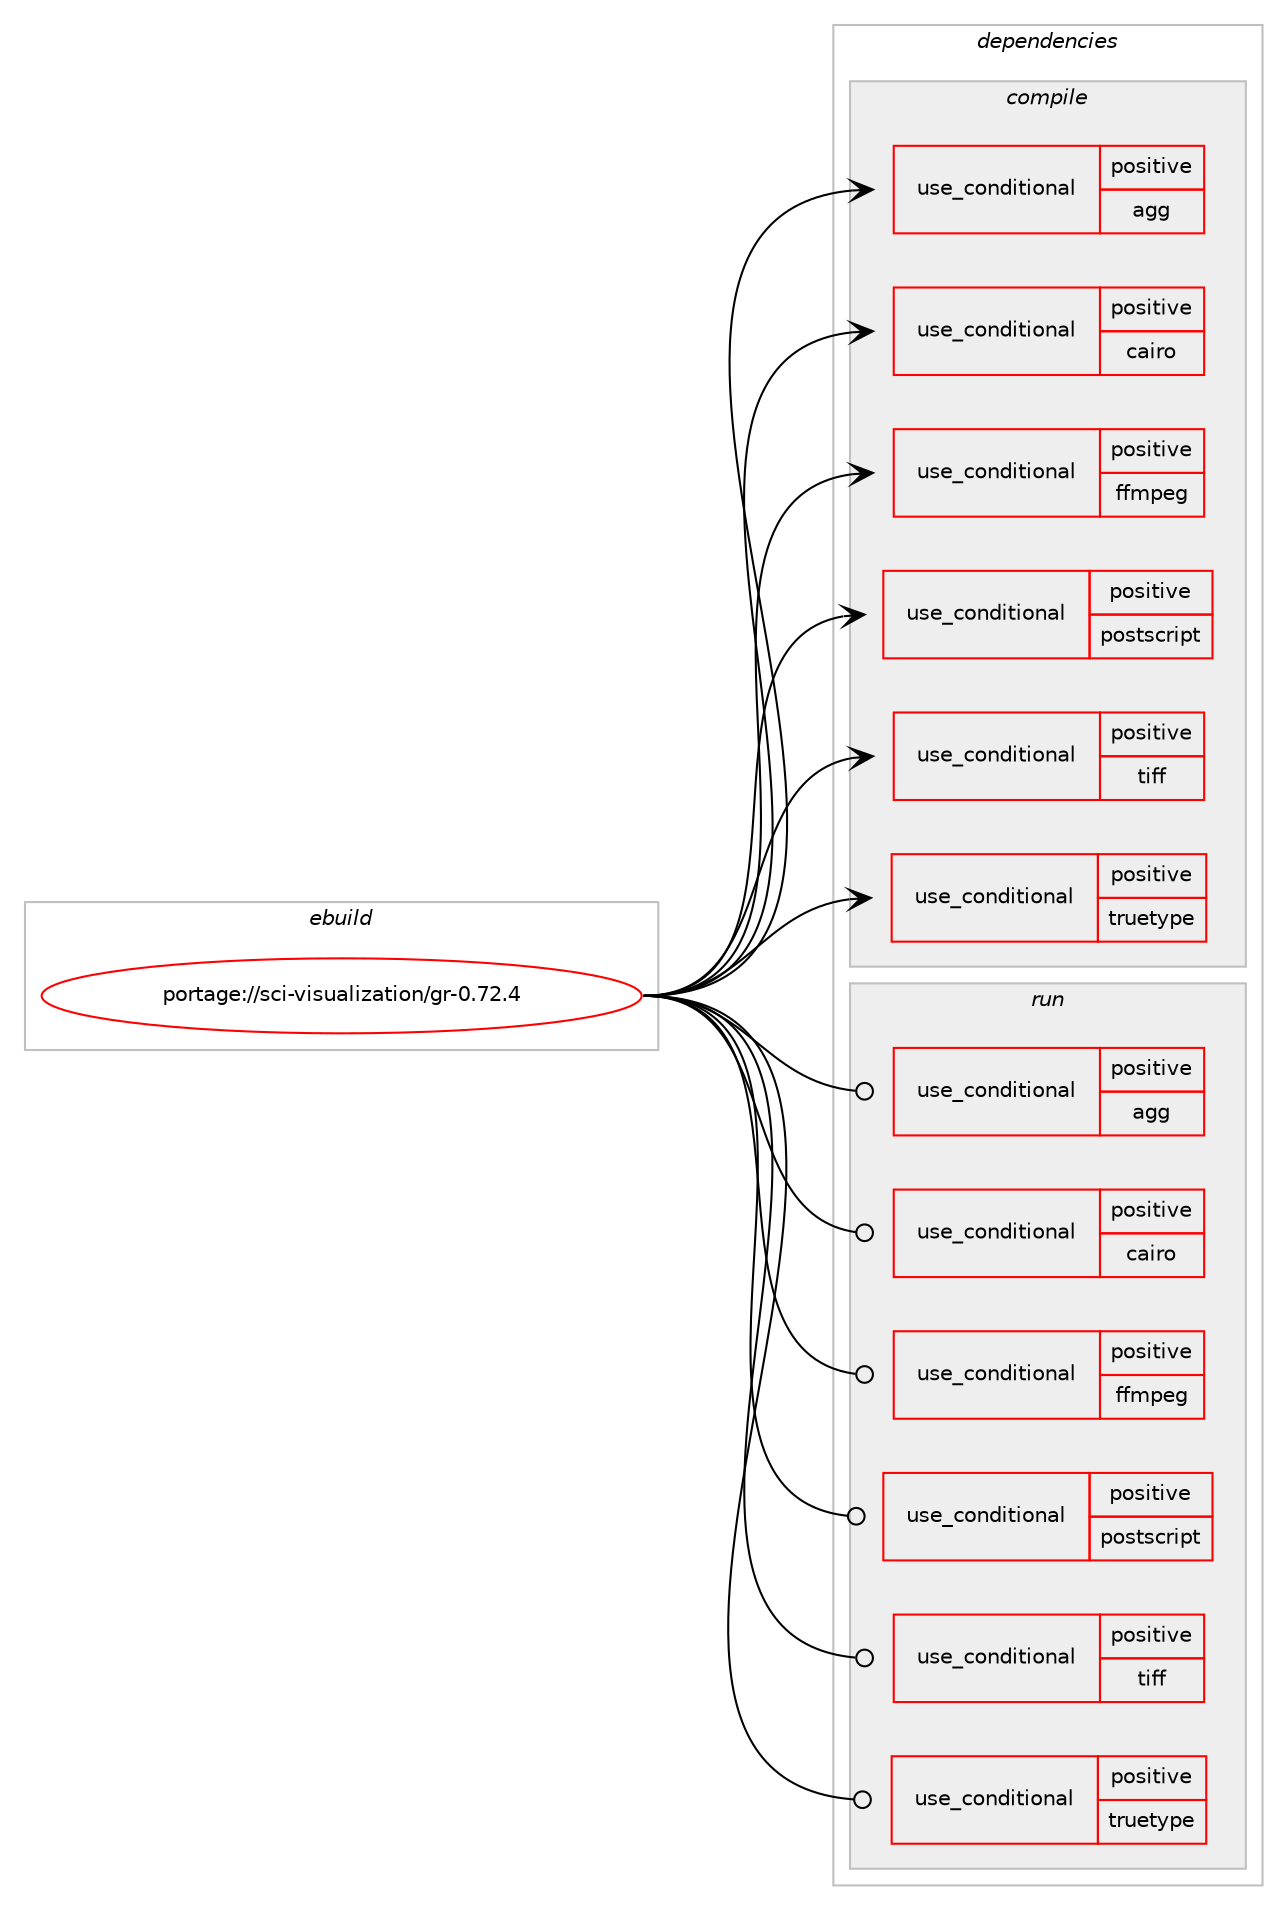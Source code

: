 digraph prolog {

# *************
# Graph options
# *************

newrank=true;
concentrate=true;
compound=true;
graph [rankdir=LR,fontname=Helvetica,fontsize=10,ranksep=1.5];#, ranksep=2.5, nodesep=0.2];
edge  [arrowhead=vee];
node  [fontname=Helvetica,fontsize=10];

# **********
# The ebuild
# **********

subgraph cluster_leftcol {
color=gray;
rank=same;
label=<<i>ebuild</i>>;
id [label="portage://sci-visualization/gr-0.72.4", color=red, width=4, href="../sci-visualization/gr-0.72.4.svg"];
}

# ****************
# The dependencies
# ****************

subgraph cluster_midcol {
color=gray;
label=<<i>dependencies</i>>;
subgraph cluster_compile {
fillcolor="#eeeeee";
style=filled;
label=<<i>compile</i>>;
subgraph cond107179 {
dependency205861 [label=<<TABLE BORDER="0" CELLBORDER="1" CELLSPACING="0" CELLPADDING="4"><TR><TD ROWSPAN="3" CELLPADDING="10">use_conditional</TD></TR><TR><TD>positive</TD></TR><TR><TD>agg</TD></TR></TABLE>>, shape=none, color=red];
# *** BEGIN UNKNOWN DEPENDENCY TYPE (TODO) ***
# dependency205861 -> package_dependency(portage://sci-visualization/gr-0.72.4,install,no,x11-libs,agg,none,[,,],[],[])
# *** END UNKNOWN DEPENDENCY TYPE (TODO) ***

}
id:e -> dependency205861:w [weight=20,style="solid",arrowhead="vee"];
subgraph cond107180 {
dependency205862 [label=<<TABLE BORDER="0" CELLBORDER="1" CELLSPACING="0" CELLPADDING="4"><TR><TD ROWSPAN="3" CELLPADDING="10">use_conditional</TD></TR><TR><TD>positive</TD></TR><TR><TD>cairo</TD></TR></TABLE>>, shape=none, color=red];
# *** BEGIN UNKNOWN DEPENDENCY TYPE (TODO) ***
# dependency205862 -> package_dependency(portage://sci-visualization/gr-0.72.4,install,no,x11-libs,cairo,none,[,,],[],[])
# *** END UNKNOWN DEPENDENCY TYPE (TODO) ***

}
id:e -> dependency205862:w [weight=20,style="solid",arrowhead="vee"];
subgraph cond107181 {
dependency205863 [label=<<TABLE BORDER="0" CELLBORDER="1" CELLSPACING="0" CELLPADDING="4"><TR><TD ROWSPAN="3" CELLPADDING="10">use_conditional</TD></TR><TR><TD>positive</TD></TR><TR><TD>ffmpeg</TD></TR></TABLE>>, shape=none, color=red];
# *** BEGIN UNKNOWN DEPENDENCY TYPE (TODO) ***
# dependency205863 -> package_dependency(portage://sci-visualization/gr-0.72.4,install,no,media-video,ffmpeg,none,[,,],any_same_slot,[])
# *** END UNKNOWN DEPENDENCY TYPE (TODO) ***

}
id:e -> dependency205863:w [weight=20,style="solid",arrowhead="vee"];
subgraph cond107182 {
dependency205864 [label=<<TABLE BORDER="0" CELLBORDER="1" CELLSPACING="0" CELLPADDING="4"><TR><TD ROWSPAN="3" CELLPADDING="10">use_conditional</TD></TR><TR><TD>positive</TD></TR><TR><TD>postscript</TD></TR></TABLE>>, shape=none, color=red];
# *** BEGIN UNKNOWN DEPENDENCY TYPE (TODO) ***
# dependency205864 -> package_dependency(portage://sci-visualization/gr-0.72.4,install,no,app-text,ghostscript-gpl,none,[,,],[],[])
# *** END UNKNOWN DEPENDENCY TYPE (TODO) ***

}
id:e -> dependency205864:w [weight=20,style="solid",arrowhead="vee"];
subgraph cond107183 {
dependency205865 [label=<<TABLE BORDER="0" CELLBORDER="1" CELLSPACING="0" CELLPADDING="4"><TR><TD ROWSPAN="3" CELLPADDING="10">use_conditional</TD></TR><TR><TD>positive</TD></TR><TR><TD>tiff</TD></TR></TABLE>>, shape=none, color=red];
# *** BEGIN UNKNOWN DEPENDENCY TYPE (TODO) ***
# dependency205865 -> package_dependency(portage://sci-visualization/gr-0.72.4,install,no,media-libs,tiff,none,[,,],any_same_slot,[])
# *** END UNKNOWN DEPENDENCY TYPE (TODO) ***

}
id:e -> dependency205865:w [weight=20,style="solid",arrowhead="vee"];
subgraph cond107184 {
dependency205866 [label=<<TABLE BORDER="0" CELLBORDER="1" CELLSPACING="0" CELLPADDING="4"><TR><TD ROWSPAN="3" CELLPADDING="10">use_conditional</TD></TR><TR><TD>positive</TD></TR><TR><TD>truetype</TD></TR></TABLE>>, shape=none, color=red];
# *** BEGIN UNKNOWN DEPENDENCY TYPE (TODO) ***
# dependency205866 -> package_dependency(portage://sci-visualization/gr-0.72.4,install,no,media-libs,freetype,none,[,,],[],[])
# *** END UNKNOWN DEPENDENCY TYPE (TODO) ***

}
id:e -> dependency205866:w [weight=20,style="solid",arrowhead="vee"];
# *** BEGIN UNKNOWN DEPENDENCY TYPE (TODO) ***
# id -> package_dependency(portage://sci-visualization/gr-0.72.4,install,no,dev-qt,qtgui,none,[,,],[slot(5)],[])
# *** END UNKNOWN DEPENDENCY TYPE (TODO) ***

# *** BEGIN UNKNOWN DEPENDENCY TYPE (TODO) ***
# id -> package_dependency(portage://sci-visualization/gr-0.72.4,install,no,media-libs,fontconfig,none,[,,],[],[])
# *** END UNKNOWN DEPENDENCY TYPE (TODO) ***

# *** BEGIN UNKNOWN DEPENDENCY TYPE (TODO) ***
# id -> package_dependency(portage://sci-visualization/gr-0.72.4,install,no,media-libs,glfw,none,[,,],[],[])
# *** END UNKNOWN DEPENDENCY TYPE (TODO) ***

# *** BEGIN UNKNOWN DEPENDENCY TYPE (TODO) ***
# id -> package_dependency(portage://sci-visualization/gr-0.72.4,install,no,media-libs,libjpeg-turbo,none,[,,],any_same_slot,[])
# *** END UNKNOWN DEPENDENCY TYPE (TODO) ***

# *** BEGIN UNKNOWN DEPENDENCY TYPE (TODO) ***
# id -> package_dependency(portage://sci-visualization/gr-0.72.4,install,no,media-libs,libpng,none,[,,],any_same_slot,[])
# *** END UNKNOWN DEPENDENCY TYPE (TODO) ***

# *** BEGIN UNKNOWN DEPENDENCY TYPE (TODO) ***
# id -> package_dependency(portage://sci-visualization/gr-0.72.4,install,no,media-libs,qhull,none,[,,],any_same_slot,[])
# *** END UNKNOWN DEPENDENCY TYPE (TODO) ***

# *** BEGIN UNKNOWN DEPENDENCY TYPE (TODO) ***
# id -> package_dependency(portage://sci-visualization/gr-0.72.4,install,no,net-libs,zeromq,none,[,,],[],[])
# *** END UNKNOWN DEPENDENCY TYPE (TODO) ***

# *** BEGIN UNKNOWN DEPENDENCY TYPE (TODO) ***
# id -> package_dependency(portage://sci-visualization/gr-0.72.4,install,no,sys-libs,zlib,none,[,,],[],[])
# *** END UNKNOWN DEPENDENCY TYPE (TODO) ***

# *** BEGIN UNKNOWN DEPENDENCY TYPE (TODO) ***
# id -> package_dependency(portage://sci-visualization/gr-0.72.4,install,no,virtual,opengl,none,[,,],[],[])
# *** END UNKNOWN DEPENDENCY TYPE (TODO) ***

# *** BEGIN UNKNOWN DEPENDENCY TYPE (TODO) ***
# id -> package_dependency(portage://sci-visualization/gr-0.72.4,install,no,x11-libs,libX11,none,[,,],[],[])
# *** END UNKNOWN DEPENDENCY TYPE (TODO) ***

# *** BEGIN UNKNOWN DEPENDENCY TYPE (TODO) ***
# id -> package_dependency(portage://sci-visualization/gr-0.72.4,install,no,x11-libs,libXt,none,[,,],[],[])
# *** END UNKNOWN DEPENDENCY TYPE (TODO) ***

}
subgraph cluster_compileandrun {
fillcolor="#eeeeee";
style=filled;
label=<<i>compile and run</i>>;
}
subgraph cluster_run {
fillcolor="#eeeeee";
style=filled;
label=<<i>run</i>>;
subgraph cond107185 {
dependency205867 [label=<<TABLE BORDER="0" CELLBORDER="1" CELLSPACING="0" CELLPADDING="4"><TR><TD ROWSPAN="3" CELLPADDING="10">use_conditional</TD></TR><TR><TD>positive</TD></TR><TR><TD>agg</TD></TR></TABLE>>, shape=none, color=red];
# *** BEGIN UNKNOWN DEPENDENCY TYPE (TODO) ***
# dependency205867 -> package_dependency(portage://sci-visualization/gr-0.72.4,run,no,x11-libs,agg,none,[,,],[],[])
# *** END UNKNOWN DEPENDENCY TYPE (TODO) ***

}
id:e -> dependency205867:w [weight=20,style="solid",arrowhead="odot"];
subgraph cond107186 {
dependency205868 [label=<<TABLE BORDER="0" CELLBORDER="1" CELLSPACING="0" CELLPADDING="4"><TR><TD ROWSPAN="3" CELLPADDING="10">use_conditional</TD></TR><TR><TD>positive</TD></TR><TR><TD>cairo</TD></TR></TABLE>>, shape=none, color=red];
# *** BEGIN UNKNOWN DEPENDENCY TYPE (TODO) ***
# dependency205868 -> package_dependency(portage://sci-visualization/gr-0.72.4,run,no,x11-libs,cairo,none,[,,],[],[])
# *** END UNKNOWN DEPENDENCY TYPE (TODO) ***

}
id:e -> dependency205868:w [weight=20,style="solid",arrowhead="odot"];
subgraph cond107187 {
dependency205869 [label=<<TABLE BORDER="0" CELLBORDER="1" CELLSPACING="0" CELLPADDING="4"><TR><TD ROWSPAN="3" CELLPADDING="10">use_conditional</TD></TR><TR><TD>positive</TD></TR><TR><TD>ffmpeg</TD></TR></TABLE>>, shape=none, color=red];
# *** BEGIN UNKNOWN DEPENDENCY TYPE (TODO) ***
# dependency205869 -> package_dependency(portage://sci-visualization/gr-0.72.4,run,no,media-video,ffmpeg,none,[,,],any_same_slot,[])
# *** END UNKNOWN DEPENDENCY TYPE (TODO) ***

}
id:e -> dependency205869:w [weight=20,style="solid",arrowhead="odot"];
subgraph cond107188 {
dependency205870 [label=<<TABLE BORDER="0" CELLBORDER="1" CELLSPACING="0" CELLPADDING="4"><TR><TD ROWSPAN="3" CELLPADDING="10">use_conditional</TD></TR><TR><TD>positive</TD></TR><TR><TD>postscript</TD></TR></TABLE>>, shape=none, color=red];
# *** BEGIN UNKNOWN DEPENDENCY TYPE (TODO) ***
# dependency205870 -> package_dependency(portage://sci-visualization/gr-0.72.4,run,no,app-text,ghostscript-gpl,none,[,,],[],[])
# *** END UNKNOWN DEPENDENCY TYPE (TODO) ***

}
id:e -> dependency205870:w [weight=20,style="solid",arrowhead="odot"];
subgraph cond107189 {
dependency205871 [label=<<TABLE BORDER="0" CELLBORDER="1" CELLSPACING="0" CELLPADDING="4"><TR><TD ROWSPAN="3" CELLPADDING="10">use_conditional</TD></TR><TR><TD>positive</TD></TR><TR><TD>tiff</TD></TR></TABLE>>, shape=none, color=red];
# *** BEGIN UNKNOWN DEPENDENCY TYPE (TODO) ***
# dependency205871 -> package_dependency(portage://sci-visualization/gr-0.72.4,run,no,media-libs,tiff,none,[,,],any_same_slot,[])
# *** END UNKNOWN DEPENDENCY TYPE (TODO) ***

}
id:e -> dependency205871:w [weight=20,style="solid",arrowhead="odot"];
subgraph cond107190 {
dependency205872 [label=<<TABLE BORDER="0" CELLBORDER="1" CELLSPACING="0" CELLPADDING="4"><TR><TD ROWSPAN="3" CELLPADDING="10">use_conditional</TD></TR><TR><TD>positive</TD></TR><TR><TD>truetype</TD></TR></TABLE>>, shape=none, color=red];
# *** BEGIN UNKNOWN DEPENDENCY TYPE (TODO) ***
# dependency205872 -> package_dependency(portage://sci-visualization/gr-0.72.4,run,no,media-libs,freetype,none,[,,],[],[])
# *** END UNKNOWN DEPENDENCY TYPE (TODO) ***

}
id:e -> dependency205872:w [weight=20,style="solid",arrowhead="odot"];
# *** BEGIN UNKNOWN DEPENDENCY TYPE (TODO) ***
# id -> package_dependency(portage://sci-visualization/gr-0.72.4,run,no,dev-qt,qtgui,none,[,,],[slot(5)],[])
# *** END UNKNOWN DEPENDENCY TYPE (TODO) ***

# *** BEGIN UNKNOWN DEPENDENCY TYPE (TODO) ***
# id -> package_dependency(portage://sci-visualization/gr-0.72.4,run,no,media-libs,fontconfig,none,[,,],[],[])
# *** END UNKNOWN DEPENDENCY TYPE (TODO) ***

# *** BEGIN UNKNOWN DEPENDENCY TYPE (TODO) ***
# id -> package_dependency(portage://sci-visualization/gr-0.72.4,run,no,media-libs,glfw,none,[,,],[],[])
# *** END UNKNOWN DEPENDENCY TYPE (TODO) ***

# *** BEGIN UNKNOWN DEPENDENCY TYPE (TODO) ***
# id -> package_dependency(portage://sci-visualization/gr-0.72.4,run,no,media-libs,libjpeg-turbo,none,[,,],any_same_slot,[])
# *** END UNKNOWN DEPENDENCY TYPE (TODO) ***

# *** BEGIN UNKNOWN DEPENDENCY TYPE (TODO) ***
# id -> package_dependency(portage://sci-visualization/gr-0.72.4,run,no,media-libs,libpng,none,[,,],any_same_slot,[])
# *** END UNKNOWN DEPENDENCY TYPE (TODO) ***

# *** BEGIN UNKNOWN DEPENDENCY TYPE (TODO) ***
# id -> package_dependency(portage://sci-visualization/gr-0.72.4,run,no,media-libs,qhull,none,[,,],any_same_slot,[])
# *** END UNKNOWN DEPENDENCY TYPE (TODO) ***

# *** BEGIN UNKNOWN DEPENDENCY TYPE (TODO) ***
# id -> package_dependency(portage://sci-visualization/gr-0.72.4,run,no,net-libs,zeromq,none,[,,],[],[])
# *** END UNKNOWN DEPENDENCY TYPE (TODO) ***

# *** BEGIN UNKNOWN DEPENDENCY TYPE (TODO) ***
# id -> package_dependency(portage://sci-visualization/gr-0.72.4,run,no,sys-libs,zlib,none,[,,],[],[])
# *** END UNKNOWN DEPENDENCY TYPE (TODO) ***

# *** BEGIN UNKNOWN DEPENDENCY TYPE (TODO) ***
# id -> package_dependency(portage://sci-visualization/gr-0.72.4,run,no,virtual,opengl,none,[,,],[],[])
# *** END UNKNOWN DEPENDENCY TYPE (TODO) ***

# *** BEGIN UNKNOWN DEPENDENCY TYPE (TODO) ***
# id -> package_dependency(portage://sci-visualization/gr-0.72.4,run,no,x11-libs,libX11,none,[,,],[],[])
# *** END UNKNOWN DEPENDENCY TYPE (TODO) ***

# *** BEGIN UNKNOWN DEPENDENCY TYPE (TODO) ***
# id -> package_dependency(portage://sci-visualization/gr-0.72.4,run,no,x11-libs,libXt,none,[,,],[],[])
# *** END UNKNOWN DEPENDENCY TYPE (TODO) ***

}
}

# **************
# The candidates
# **************

subgraph cluster_choices {
rank=same;
color=gray;
label=<<i>candidates</i>>;

}

}
